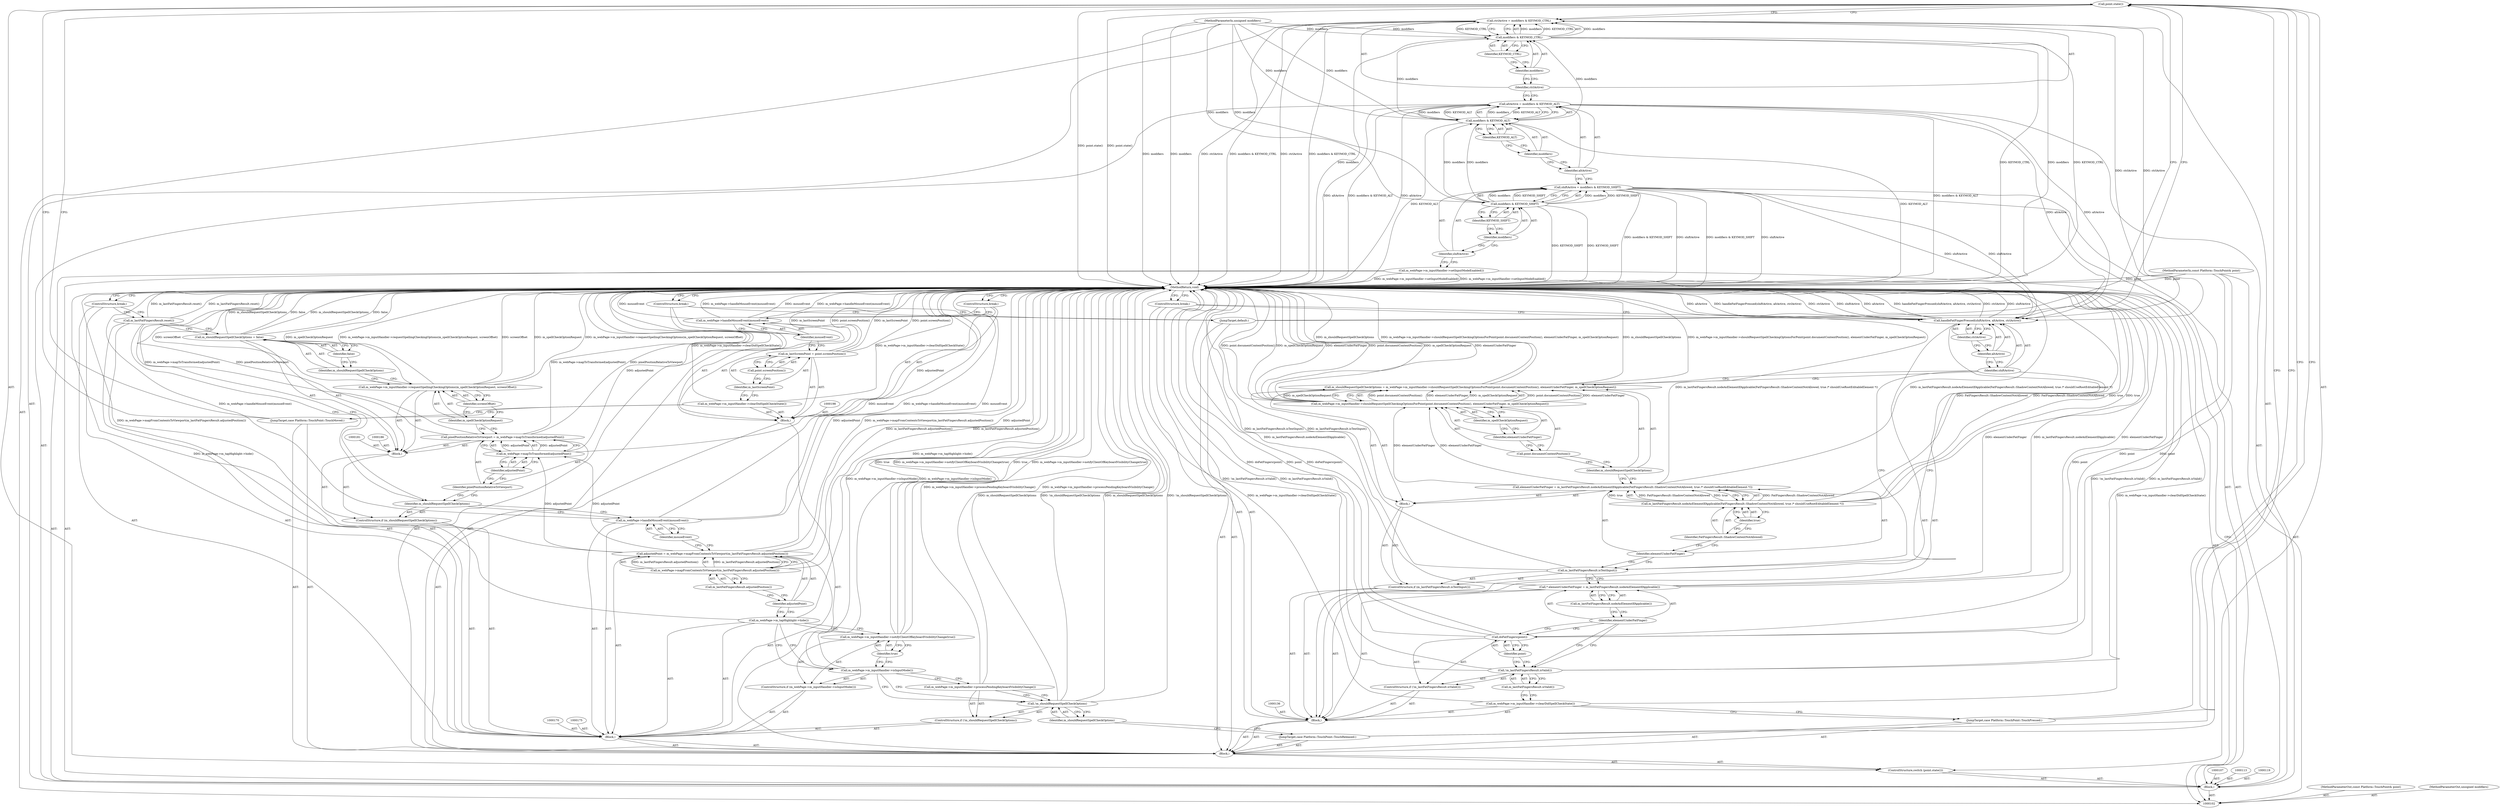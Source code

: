 digraph "0_Chrome_d345af9ed62ee5f431be327967f41c3cc3fe936a_6" {
"1000126" [label="(Call,point.state())"];
"1000127" [label="(Block,)"];
"1000125" [label="(ControlStructure,switch (point.state()))"];
"1000128" [label="(JumpTarget,case Platform::TouchPoint::TouchPressed:)"];
"1000130" [label="(Call,m_webPage->m_inputHandler->clearDidSpellCheckState())"];
"1000131" [label="(ControlStructure,if (!m_lastFatFingersResult.isValid()))"];
"1000132" [label="(Call,!m_lastFatFingersResult.isValid())"];
"1000133" [label="(Call,m_lastFatFingersResult.isValid())"];
"1000134" [label="(Call,doFatFingers(point))"];
"1000135" [label="(Identifier,point)"];
"1000129" [label="(Block,)"];
"1000137" [label="(Call,* elementUnderFatFinger = m_lastFatFingersResult.nodeAsElementIfApplicable())"];
"1000138" [label="(Identifier,elementUnderFatFinger)"];
"1000139" [label="(Call,m_lastFatFingersResult.nodeAsElementIfApplicable())"];
"1000207" [label="(MethodReturn,void)"];
"1000103" [label="(MethodParameterIn,const Platform::TouchPoint& point)"];
"1000310" [label="(MethodParameterOut,const Platform::TouchPoint& point)"];
"1000104" [label="(MethodParameterIn,unsigned modifiers)"];
"1000311" [label="(MethodParameterOut,unsigned modifiers)"];
"1000140" [label="(ControlStructure,if (m_lastFatFingersResult.isTextInput()))"];
"1000141" [label="(Call,m_lastFatFingersResult.isTextInput())"];
"1000142" [label="(Block,)"];
"1000147" [label="(Identifier,true)"];
"1000143" [label="(Call,elementUnderFatFinger = m_lastFatFingersResult.nodeAsElementIfApplicable(FatFingersResult::ShadowContentNotAllowed, true /* shouldUseRootEditableElement */))"];
"1000144" [label="(Identifier,elementUnderFatFinger)"];
"1000145" [label="(Call,m_lastFatFingersResult.nodeAsElementIfApplicable(FatFingersResult::ShadowContentNotAllowed, true /* shouldUseRootEditableElement */))"];
"1000146" [label="(Identifier,FatFingersResult::ShadowContentNotAllowed)"];
"1000151" [label="(Call,point.documentContentPosition())"];
"1000152" [label="(Identifier,elementUnderFatFinger)"];
"1000148" [label="(Call,m_shouldRequestSpellCheckOptions = m_webPage->m_inputHandler->shouldRequestSpellCheckingOptionsForPoint(point.documentContentPosition(), elementUnderFatFinger, m_spellCheckOptionRequest))"];
"1000149" [label="(Identifier,m_shouldRequestSpellCheckOptions)"];
"1000153" [label="(Identifier,m_spellCheckOptionRequest)"];
"1000150" [label="(Call,m_webPage->m_inputHandler->shouldRequestSpellCheckingOptionsForPoint(point.documentContentPosition(), elementUnderFatFinger, m_spellCheckOptionRequest))"];
"1000154" [label="(Call,handleFatFingerPressed(shiftActive, altActive, ctrlActive))"];
"1000155" [label="(Identifier,shiftActive)"];
"1000156" [label="(Identifier,altActive)"];
"1000157" [label="(Identifier,ctrlActive)"];
"1000158" [label="(ControlStructure,break;)"];
"1000159" [label="(JumpTarget,case Platform::TouchPoint::TouchReleased:)"];
"1000105" [label="(Block,)"];
"1000161" [label="(ControlStructure,if (!m_shouldRequestSpellCheckOptions))"];
"1000162" [label="(Call,!m_shouldRequestSpellCheckOptions)"];
"1000163" [label="(Identifier,m_shouldRequestSpellCheckOptions)"];
"1000164" [label="(Call,m_webPage->m_inputHandler->processPendingKeyboardVisibilityChange())"];
"1000165" [label="(ControlStructure,if (m_webPage->m_inputHandler->isInputMode()))"];
"1000166" [label="(Call,m_webPage->m_inputHandler->isInputMode())"];
"1000167" [label="(Call,m_webPage->m_inputHandler->notifyClientOfKeyboardVisibilityChange(true))"];
"1000168" [label="(Identifier,true)"];
"1000169" [label="(Call,m_webPage->m_tapHighlight->hide())"];
"1000171" [label="(Call,adjustedPoint = m_webPage->mapFromContentsToViewport(m_lastFatFingersResult.adjustedPosition()))"];
"1000172" [label="(Identifier,adjustedPoint)"];
"1000173" [label="(Call,m_webPage->mapFromContentsToViewport(m_lastFatFingersResult.adjustedPosition()))"];
"1000174" [label="(Call,m_lastFatFingersResult.adjustedPosition())"];
"1000106" [label="(Call,m_webPage->m_inputHandler->setInputModeEnabled())"];
"1000160" [label="(Block,)"];
"1000176" [label="(Call,m_webPage->handleMouseEvent(mouseEvent))"];
"1000177" [label="(Identifier,mouseEvent)"];
"1000178" [label="(ControlStructure,if (m_shouldRequestSpellCheckOptions))"];
"1000179" [label="(Identifier,m_shouldRequestSpellCheckOptions)"];
"1000182" [label="(Call,pixelPositionRelativeToViewport = m_webPage->mapToTransformed(adjustedPoint))"];
"1000183" [label="(Identifier,pixelPositionRelativeToViewport)"];
"1000184" [label="(Call,m_webPage->mapToTransformed(adjustedPoint))"];
"1000185" [label="(Identifier,adjustedPoint)"];
"1000180" [label="(Block,)"];
"1000189" [label="(Identifier,screenOffset)"];
"1000187" [label="(Call,m_webPage->m_inputHandler->requestSpellingCheckingOptions(m_spellCheckOptionRequest, screenOffset))"];
"1000188" [label="(Identifier,m_spellCheckOptionRequest)"];
"1000190" [label="(Call,m_shouldRequestSpellCheckOptions = false)"];
"1000191" [label="(Identifier,m_shouldRequestSpellCheckOptions)"];
"1000192" [label="(Identifier,false)"];
"1000193" [label="(Call,m_lastFatFingersResult.reset())"];
"1000194" [label="(ControlStructure,break;)"];
"1000195" [label="(JumpTarget,case Platform::TouchPoint::TouchMoved:)"];
"1000197" [label="(Call,m_webPage->m_inputHandler->clearDidSpellCheckState())"];
"1000196" [label="(Block,)"];
"1000199" [label="(Call,m_lastScreenPoint = point.screenPosition())"];
"1000200" [label="(Identifier,m_lastScreenPoint)"];
"1000201" [label="(Call,point.screenPosition())"];
"1000110" [label="(Call,modifiers & KEYMOD_SHIFT)"];
"1000111" [label="(Identifier,modifiers)"];
"1000112" [label="(Identifier,KEYMOD_SHIFT)"];
"1000108" [label="(Call,shiftActive = modifiers & KEYMOD_SHIFT)"];
"1000109" [label="(Identifier,shiftActive)"];
"1000202" [label="(Call,m_webPage->handleMouseEvent(mouseEvent))"];
"1000203" [label="(Identifier,mouseEvent)"];
"1000204" [label="(ControlStructure,break;)"];
"1000205" [label="(JumpTarget,default:)"];
"1000206" [label="(ControlStructure,break;)"];
"1000114" [label="(Call,altActive = modifiers & KEYMOD_ALT)"];
"1000115" [label="(Identifier,altActive)"];
"1000116" [label="(Call,modifiers & KEYMOD_ALT)"];
"1000117" [label="(Identifier,modifiers)"];
"1000118" [label="(Identifier,KEYMOD_ALT)"];
"1000120" [label="(Call,ctrlActive = modifiers & KEYMOD_CTRL)"];
"1000121" [label="(Identifier,ctrlActive)"];
"1000122" [label="(Call,modifiers & KEYMOD_CTRL)"];
"1000123" [label="(Identifier,modifiers)"];
"1000124" [label="(Identifier,KEYMOD_CTRL)"];
"1000126" -> "1000125"  [label="AST: "];
"1000126" -> "1000120"  [label="CFG: "];
"1000128" -> "1000126"  [label="CFG: "];
"1000159" -> "1000126"  [label="CFG: "];
"1000195" -> "1000126"  [label="CFG: "];
"1000205" -> "1000126"  [label="CFG: "];
"1000126" -> "1000207"  [label="DDG: point.state()"];
"1000127" -> "1000125"  [label="AST: "];
"1000128" -> "1000127"  [label="AST: "];
"1000129" -> "1000127"  [label="AST: "];
"1000159" -> "1000127"  [label="AST: "];
"1000160" -> "1000127"  [label="AST: "];
"1000195" -> "1000127"  [label="AST: "];
"1000196" -> "1000127"  [label="AST: "];
"1000205" -> "1000127"  [label="AST: "];
"1000206" -> "1000127"  [label="AST: "];
"1000125" -> "1000105"  [label="AST: "];
"1000126" -> "1000125"  [label="AST: "];
"1000127" -> "1000125"  [label="AST: "];
"1000128" -> "1000127"  [label="AST: "];
"1000128" -> "1000126"  [label="CFG: "];
"1000130" -> "1000128"  [label="CFG: "];
"1000130" -> "1000129"  [label="AST: "];
"1000130" -> "1000128"  [label="CFG: "];
"1000133" -> "1000130"  [label="CFG: "];
"1000130" -> "1000207"  [label="DDG: m_webPage->m_inputHandler->clearDidSpellCheckState()"];
"1000131" -> "1000129"  [label="AST: "];
"1000132" -> "1000131"  [label="AST: "];
"1000134" -> "1000131"  [label="AST: "];
"1000132" -> "1000131"  [label="AST: "];
"1000132" -> "1000133"  [label="CFG: "];
"1000133" -> "1000132"  [label="AST: "];
"1000135" -> "1000132"  [label="CFG: "];
"1000138" -> "1000132"  [label="CFG: "];
"1000132" -> "1000207"  [label="DDG: !m_lastFatFingersResult.isValid()"];
"1000132" -> "1000207"  [label="DDG: m_lastFatFingersResult.isValid()"];
"1000133" -> "1000132"  [label="AST: "];
"1000133" -> "1000130"  [label="CFG: "];
"1000132" -> "1000133"  [label="CFG: "];
"1000134" -> "1000131"  [label="AST: "];
"1000134" -> "1000135"  [label="CFG: "];
"1000135" -> "1000134"  [label="AST: "];
"1000138" -> "1000134"  [label="CFG: "];
"1000134" -> "1000207"  [label="DDG: doFatFingers(point)"];
"1000134" -> "1000207"  [label="DDG: point"];
"1000103" -> "1000134"  [label="DDG: point"];
"1000135" -> "1000134"  [label="AST: "];
"1000135" -> "1000132"  [label="CFG: "];
"1000134" -> "1000135"  [label="CFG: "];
"1000129" -> "1000127"  [label="AST: "];
"1000130" -> "1000129"  [label="AST: "];
"1000131" -> "1000129"  [label="AST: "];
"1000136" -> "1000129"  [label="AST: "];
"1000137" -> "1000129"  [label="AST: "];
"1000140" -> "1000129"  [label="AST: "];
"1000154" -> "1000129"  [label="AST: "];
"1000158" -> "1000129"  [label="AST: "];
"1000137" -> "1000129"  [label="AST: "];
"1000137" -> "1000139"  [label="CFG: "];
"1000138" -> "1000137"  [label="AST: "];
"1000139" -> "1000137"  [label="AST: "];
"1000141" -> "1000137"  [label="CFG: "];
"1000137" -> "1000207"  [label="DDG: m_lastFatFingersResult.nodeAsElementIfApplicable()"];
"1000137" -> "1000207"  [label="DDG: elementUnderFatFinger"];
"1000138" -> "1000137"  [label="AST: "];
"1000138" -> "1000134"  [label="CFG: "];
"1000138" -> "1000132"  [label="CFG: "];
"1000139" -> "1000138"  [label="CFG: "];
"1000139" -> "1000137"  [label="AST: "];
"1000139" -> "1000138"  [label="CFG: "];
"1000137" -> "1000139"  [label="CFG: "];
"1000207" -> "1000102"  [label="AST: "];
"1000207" -> "1000158"  [label="CFG: "];
"1000207" -> "1000194"  [label="CFG: "];
"1000207" -> "1000204"  [label="CFG: "];
"1000207" -> "1000206"  [label="CFG: "];
"1000199" -> "1000207"  [label="DDG: point.screenPosition()"];
"1000199" -> "1000207"  [label="DDG: m_lastScreenPoint"];
"1000184" -> "1000207"  [label="DDG: adjustedPoint"];
"1000150" -> "1000207"  [label="DDG: point.documentContentPosition()"];
"1000150" -> "1000207"  [label="DDG: m_spellCheckOptionRequest"];
"1000150" -> "1000207"  [label="DDG: elementUnderFatFinger"];
"1000104" -> "1000207"  [label="DDG: modifiers"];
"1000116" -> "1000207"  [label="DDG: KEYMOD_ALT"];
"1000154" -> "1000207"  [label="DDG: handleFatFingerPressed(shiftActive, altActive, ctrlActive)"];
"1000154" -> "1000207"  [label="DDG: ctrlActive"];
"1000154" -> "1000207"  [label="DDG: shiftActive"];
"1000154" -> "1000207"  [label="DDG: altActive"];
"1000187" -> "1000207"  [label="DDG: m_spellCheckOptionRequest"];
"1000187" -> "1000207"  [label="DDG: m_webPage->m_inputHandler->requestSpellingCheckingOptions(m_spellCheckOptionRequest, screenOffset)"];
"1000187" -> "1000207"  [label="DDG: screenOffset"];
"1000167" -> "1000207"  [label="DDG: true"];
"1000167" -> "1000207"  [label="DDG: m_webPage->m_inputHandler->notifyClientOfKeyboardVisibilityChange(true)"];
"1000130" -> "1000207"  [label="DDG: m_webPage->m_inputHandler->clearDidSpellCheckState()"];
"1000164" -> "1000207"  [label="DDG: m_webPage->m_inputHandler->processPendingKeyboardVisibilityChange()"];
"1000126" -> "1000207"  [label="DDG: point.state()"];
"1000171" -> "1000207"  [label="DDG: adjustedPoint"];
"1000171" -> "1000207"  [label="DDG: m_webPage->mapFromContentsToViewport(m_lastFatFingersResult.adjustedPosition())"];
"1000169" -> "1000207"  [label="DDG: m_webPage->m_tapHighlight->hide()"];
"1000122" -> "1000207"  [label="DDG: modifiers"];
"1000122" -> "1000207"  [label="DDG: KEYMOD_CTRL"];
"1000132" -> "1000207"  [label="DDG: !m_lastFatFingersResult.isValid()"];
"1000132" -> "1000207"  [label="DDG: m_lastFatFingersResult.isValid()"];
"1000141" -> "1000207"  [label="DDG: m_lastFatFingersResult.isTextInput()"];
"1000137" -> "1000207"  [label="DDG: m_lastFatFingersResult.nodeAsElementIfApplicable()"];
"1000137" -> "1000207"  [label="DDG: elementUnderFatFinger"];
"1000166" -> "1000207"  [label="DDG: m_webPage->m_inputHandler->isInputMode()"];
"1000182" -> "1000207"  [label="DDG: m_webPage->mapToTransformed(adjustedPoint)"];
"1000182" -> "1000207"  [label="DDG: pixelPositionRelativeToViewport"];
"1000103" -> "1000207"  [label="DDG: point"];
"1000134" -> "1000207"  [label="DDG: doFatFingers(point)"];
"1000134" -> "1000207"  [label="DDG: point"];
"1000190" -> "1000207"  [label="DDG: m_shouldRequestSpellCheckOptions"];
"1000190" -> "1000207"  [label="DDG: false"];
"1000202" -> "1000207"  [label="DDG: mouseEvent"];
"1000202" -> "1000207"  [label="DDG: m_webPage->handleMouseEvent(mouseEvent)"];
"1000114" -> "1000207"  [label="DDG: altActive"];
"1000114" -> "1000207"  [label="DDG: modifiers & KEYMOD_ALT"];
"1000120" -> "1000207"  [label="DDG: ctrlActive"];
"1000120" -> "1000207"  [label="DDG: modifiers & KEYMOD_CTRL"];
"1000148" -> "1000207"  [label="DDG: m_shouldRequestSpellCheckOptions"];
"1000148" -> "1000207"  [label="DDG: m_webPage->m_inputHandler->shouldRequestSpellCheckingOptionsForPoint(point.documentContentPosition(), elementUnderFatFinger, m_spellCheckOptionRequest)"];
"1000176" -> "1000207"  [label="DDG: m_webPage->handleMouseEvent(mouseEvent)"];
"1000176" -> "1000207"  [label="DDG: mouseEvent"];
"1000110" -> "1000207"  [label="DDG: KEYMOD_SHIFT"];
"1000197" -> "1000207"  [label="DDG: m_webPage->m_inputHandler->clearDidSpellCheckState()"];
"1000193" -> "1000207"  [label="DDG: m_lastFatFingersResult.reset()"];
"1000108" -> "1000207"  [label="DDG: modifiers & KEYMOD_SHIFT"];
"1000108" -> "1000207"  [label="DDG: shiftActive"];
"1000143" -> "1000207"  [label="DDG: m_lastFatFingersResult.nodeAsElementIfApplicable(FatFingersResult::ShadowContentNotAllowed, true /* shouldUseRootEditableElement */)"];
"1000162" -> "1000207"  [label="DDG: m_shouldRequestSpellCheckOptions"];
"1000162" -> "1000207"  [label="DDG: !m_shouldRequestSpellCheckOptions"];
"1000145" -> "1000207"  [label="DDG: FatFingersResult::ShadowContentNotAllowed"];
"1000145" -> "1000207"  [label="DDG: true"];
"1000173" -> "1000207"  [label="DDG: m_lastFatFingersResult.adjustedPosition()"];
"1000106" -> "1000207"  [label="DDG: m_webPage->m_inputHandler->setInputModeEnabled()"];
"1000103" -> "1000102"  [label="AST: "];
"1000103" -> "1000207"  [label="DDG: point"];
"1000103" -> "1000134"  [label="DDG: point"];
"1000310" -> "1000102"  [label="AST: "];
"1000104" -> "1000102"  [label="AST: "];
"1000104" -> "1000207"  [label="DDG: modifiers"];
"1000104" -> "1000110"  [label="DDG: modifiers"];
"1000104" -> "1000116"  [label="DDG: modifiers"];
"1000104" -> "1000122"  [label="DDG: modifiers"];
"1000311" -> "1000102"  [label="AST: "];
"1000140" -> "1000129"  [label="AST: "];
"1000141" -> "1000140"  [label="AST: "];
"1000142" -> "1000140"  [label="AST: "];
"1000141" -> "1000140"  [label="AST: "];
"1000141" -> "1000137"  [label="CFG: "];
"1000144" -> "1000141"  [label="CFG: "];
"1000155" -> "1000141"  [label="CFG: "];
"1000141" -> "1000207"  [label="DDG: m_lastFatFingersResult.isTextInput()"];
"1000142" -> "1000140"  [label="AST: "];
"1000143" -> "1000142"  [label="AST: "];
"1000148" -> "1000142"  [label="AST: "];
"1000147" -> "1000145"  [label="AST: "];
"1000147" -> "1000146"  [label="CFG: "];
"1000145" -> "1000147"  [label="CFG: "];
"1000143" -> "1000142"  [label="AST: "];
"1000143" -> "1000145"  [label="CFG: "];
"1000144" -> "1000143"  [label="AST: "];
"1000145" -> "1000143"  [label="AST: "];
"1000149" -> "1000143"  [label="CFG: "];
"1000143" -> "1000207"  [label="DDG: m_lastFatFingersResult.nodeAsElementIfApplicable(FatFingersResult::ShadowContentNotAllowed, true /* shouldUseRootEditableElement */)"];
"1000145" -> "1000143"  [label="DDG: FatFingersResult::ShadowContentNotAllowed"];
"1000145" -> "1000143"  [label="DDG: true"];
"1000143" -> "1000150"  [label="DDG: elementUnderFatFinger"];
"1000144" -> "1000143"  [label="AST: "];
"1000144" -> "1000141"  [label="CFG: "];
"1000146" -> "1000144"  [label="CFG: "];
"1000145" -> "1000143"  [label="AST: "];
"1000145" -> "1000147"  [label="CFG: "];
"1000146" -> "1000145"  [label="AST: "];
"1000147" -> "1000145"  [label="AST: "];
"1000143" -> "1000145"  [label="CFG: "];
"1000145" -> "1000207"  [label="DDG: FatFingersResult::ShadowContentNotAllowed"];
"1000145" -> "1000207"  [label="DDG: true"];
"1000145" -> "1000143"  [label="DDG: FatFingersResult::ShadowContentNotAllowed"];
"1000145" -> "1000143"  [label="DDG: true"];
"1000146" -> "1000145"  [label="AST: "];
"1000146" -> "1000144"  [label="CFG: "];
"1000147" -> "1000146"  [label="CFG: "];
"1000151" -> "1000150"  [label="AST: "];
"1000151" -> "1000149"  [label="CFG: "];
"1000152" -> "1000151"  [label="CFG: "];
"1000152" -> "1000150"  [label="AST: "];
"1000152" -> "1000151"  [label="CFG: "];
"1000153" -> "1000152"  [label="CFG: "];
"1000148" -> "1000142"  [label="AST: "];
"1000148" -> "1000150"  [label="CFG: "];
"1000149" -> "1000148"  [label="AST: "];
"1000150" -> "1000148"  [label="AST: "];
"1000155" -> "1000148"  [label="CFG: "];
"1000148" -> "1000207"  [label="DDG: m_shouldRequestSpellCheckOptions"];
"1000148" -> "1000207"  [label="DDG: m_webPage->m_inputHandler->shouldRequestSpellCheckingOptionsForPoint(point.documentContentPosition(), elementUnderFatFinger, m_spellCheckOptionRequest)"];
"1000150" -> "1000148"  [label="DDG: point.documentContentPosition()"];
"1000150" -> "1000148"  [label="DDG: elementUnderFatFinger"];
"1000150" -> "1000148"  [label="DDG: m_spellCheckOptionRequest"];
"1000149" -> "1000148"  [label="AST: "];
"1000149" -> "1000143"  [label="CFG: "];
"1000151" -> "1000149"  [label="CFG: "];
"1000153" -> "1000150"  [label="AST: "];
"1000153" -> "1000152"  [label="CFG: "];
"1000150" -> "1000153"  [label="CFG: "];
"1000150" -> "1000148"  [label="AST: "];
"1000150" -> "1000153"  [label="CFG: "];
"1000151" -> "1000150"  [label="AST: "];
"1000152" -> "1000150"  [label="AST: "];
"1000153" -> "1000150"  [label="AST: "];
"1000148" -> "1000150"  [label="CFG: "];
"1000150" -> "1000207"  [label="DDG: point.documentContentPosition()"];
"1000150" -> "1000207"  [label="DDG: m_spellCheckOptionRequest"];
"1000150" -> "1000207"  [label="DDG: elementUnderFatFinger"];
"1000150" -> "1000148"  [label="DDG: point.documentContentPosition()"];
"1000150" -> "1000148"  [label="DDG: elementUnderFatFinger"];
"1000150" -> "1000148"  [label="DDG: m_spellCheckOptionRequest"];
"1000143" -> "1000150"  [label="DDG: elementUnderFatFinger"];
"1000154" -> "1000129"  [label="AST: "];
"1000154" -> "1000157"  [label="CFG: "];
"1000155" -> "1000154"  [label="AST: "];
"1000156" -> "1000154"  [label="AST: "];
"1000157" -> "1000154"  [label="AST: "];
"1000158" -> "1000154"  [label="CFG: "];
"1000154" -> "1000207"  [label="DDG: handleFatFingerPressed(shiftActive, altActive, ctrlActive)"];
"1000154" -> "1000207"  [label="DDG: ctrlActive"];
"1000154" -> "1000207"  [label="DDG: shiftActive"];
"1000154" -> "1000207"  [label="DDG: altActive"];
"1000108" -> "1000154"  [label="DDG: shiftActive"];
"1000114" -> "1000154"  [label="DDG: altActive"];
"1000120" -> "1000154"  [label="DDG: ctrlActive"];
"1000155" -> "1000154"  [label="AST: "];
"1000155" -> "1000148"  [label="CFG: "];
"1000155" -> "1000141"  [label="CFG: "];
"1000156" -> "1000155"  [label="CFG: "];
"1000156" -> "1000154"  [label="AST: "];
"1000156" -> "1000155"  [label="CFG: "];
"1000157" -> "1000156"  [label="CFG: "];
"1000157" -> "1000154"  [label="AST: "];
"1000157" -> "1000156"  [label="CFG: "];
"1000154" -> "1000157"  [label="CFG: "];
"1000158" -> "1000129"  [label="AST: "];
"1000158" -> "1000154"  [label="CFG: "];
"1000207" -> "1000158"  [label="CFG: "];
"1000159" -> "1000127"  [label="AST: "];
"1000159" -> "1000126"  [label="CFG: "];
"1000163" -> "1000159"  [label="CFG: "];
"1000105" -> "1000102"  [label="AST: "];
"1000106" -> "1000105"  [label="AST: "];
"1000107" -> "1000105"  [label="AST: "];
"1000108" -> "1000105"  [label="AST: "];
"1000113" -> "1000105"  [label="AST: "];
"1000114" -> "1000105"  [label="AST: "];
"1000119" -> "1000105"  [label="AST: "];
"1000120" -> "1000105"  [label="AST: "];
"1000125" -> "1000105"  [label="AST: "];
"1000161" -> "1000160"  [label="AST: "];
"1000162" -> "1000161"  [label="AST: "];
"1000164" -> "1000161"  [label="AST: "];
"1000162" -> "1000161"  [label="AST: "];
"1000162" -> "1000163"  [label="CFG: "];
"1000163" -> "1000162"  [label="AST: "];
"1000164" -> "1000162"  [label="CFG: "];
"1000166" -> "1000162"  [label="CFG: "];
"1000162" -> "1000207"  [label="DDG: m_shouldRequestSpellCheckOptions"];
"1000162" -> "1000207"  [label="DDG: !m_shouldRequestSpellCheckOptions"];
"1000163" -> "1000162"  [label="AST: "];
"1000163" -> "1000159"  [label="CFG: "];
"1000162" -> "1000163"  [label="CFG: "];
"1000164" -> "1000161"  [label="AST: "];
"1000164" -> "1000162"  [label="CFG: "];
"1000166" -> "1000164"  [label="CFG: "];
"1000164" -> "1000207"  [label="DDG: m_webPage->m_inputHandler->processPendingKeyboardVisibilityChange()"];
"1000165" -> "1000160"  [label="AST: "];
"1000166" -> "1000165"  [label="AST: "];
"1000167" -> "1000165"  [label="AST: "];
"1000166" -> "1000165"  [label="AST: "];
"1000166" -> "1000164"  [label="CFG: "];
"1000166" -> "1000162"  [label="CFG: "];
"1000168" -> "1000166"  [label="CFG: "];
"1000169" -> "1000166"  [label="CFG: "];
"1000166" -> "1000207"  [label="DDG: m_webPage->m_inputHandler->isInputMode()"];
"1000167" -> "1000165"  [label="AST: "];
"1000167" -> "1000168"  [label="CFG: "];
"1000168" -> "1000167"  [label="AST: "];
"1000169" -> "1000167"  [label="CFG: "];
"1000167" -> "1000207"  [label="DDG: true"];
"1000167" -> "1000207"  [label="DDG: m_webPage->m_inputHandler->notifyClientOfKeyboardVisibilityChange(true)"];
"1000168" -> "1000167"  [label="AST: "];
"1000168" -> "1000166"  [label="CFG: "];
"1000167" -> "1000168"  [label="CFG: "];
"1000169" -> "1000160"  [label="AST: "];
"1000169" -> "1000167"  [label="CFG: "];
"1000169" -> "1000166"  [label="CFG: "];
"1000172" -> "1000169"  [label="CFG: "];
"1000169" -> "1000207"  [label="DDG: m_webPage->m_tapHighlight->hide()"];
"1000171" -> "1000160"  [label="AST: "];
"1000171" -> "1000173"  [label="CFG: "];
"1000172" -> "1000171"  [label="AST: "];
"1000173" -> "1000171"  [label="AST: "];
"1000177" -> "1000171"  [label="CFG: "];
"1000171" -> "1000207"  [label="DDG: adjustedPoint"];
"1000171" -> "1000207"  [label="DDG: m_webPage->mapFromContentsToViewport(m_lastFatFingersResult.adjustedPosition())"];
"1000173" -> "1000171"  [label="DDG: m_lastFatFingersResult.adjustedPosition()"];
"1000171" -> "1000184"  [label="DDG: adjustedPoint"];
"1000172" -> "1000171"  [label="AST: "];
"1000172" -> "1000169"  [label="CFG: "];
"1000174" -> "1000172"  [label="CFG: "];
"1000173" -> "1000171"  [label="AST: "];
"1000173" -> "1000174"  [label="CFG: "];
"1000174" -> "1000173"  [label="AST: "];
"1000171" -> "1000173"  [label="CFG: "];
"1000173" -> "1000207"  [label="DDG: m_lastFatFingersResult.adjustedPosition()"];
"1000173" -> "1000171"  [label="DDG: m_lastFatFingersResult.adjustedPosition()"];
"1000174" -> "1000173"  [label="AST: "];
"1000174" -> "1000172"  [label="CFG: "];
"1000173" -> "1000174"  [label="CFG: "];
"1000106" -> "1000105"  [label="AST: "];
"1000106" -> "1000102"  [label="CFG: "];
"1000109" -> "1000106"  [label="CFG: "];
"1000106" -> "1000207"  [label="DDG: m_webPage->m_inputHandler->setInputModeEnabled()"];
"1000160" -> "1000127"  [label="AST: "];
"1000161" -> "1000160"  [label="AST: "];
"1000165" -> "1000160"  [label="AST: "];
"1000169" -> "1000160"  [label="AST: "];
"1000170" -> "1000160"  [label="AST: "];
"1000171" -> "1000160"  [label="AST: "];
"1000175" -> "1000160"  [label="AST: "];
"1000176" -> "1000160"  [label="AST: "];
"1000178" -> "1000160"  [label="AST: "];
"1000193" -> "1000160"  [label="AST: "];
"1000194" -> "1000160"  [label="AST: "];
"1000176" -> "1000160"  [label="AST: "];
"1000176" -> "1000177"  [label="CFG: "];
"1000177" -> "1000176"  [label="AST: "];
"1000179" -> "1000176"  [label="CFG: "];
"1000176" -> "1000207"  [label="DDG: m_webPage->handleMouseEvent(mouseEvent)"];
"1000176" -> "1000207"  [label="DDG: mouseEvent"];
"1000177" -> "1000176"  [label="AST: "];
"1000177" -> "1000171"  [label="CFG: "];
"1000176" -> "1000177"  [label="CFG: "];
"1000178" -> "1000160"  [label="AST: "];
"1000179" -> "1000178"  [label="AST: "];
"1000180" -> "1000178"  [label="AST: "];
"1000179" -> "1000178"  [label="AST: "];
"1000179" -> "1000176"  [label="CFG: "];
"1000183" -> "1000179"  [label="CFG: "];
"1000193" -> "1000179"  [label="CFG: "];
"1000182" -> "1000180"  [label="AST: "];
"1000182" -> "1000184"  [label="CFG: "];
"1000183" -> "1000182"  [label="AST: "];
"1000184" -> "1000182"  [label="AST: "];
"1000188" -> "1000182"  [label="CFG: "];
"1000182" -> "1000207"  [label="DDG: m_webPage->mapToTransformed(adjustedPoint)"];
"1000182" -> "1000207"  [label="DDG: pixelPositionRelativeToViewport"];
"1000184" -> "1000182"  [label="DDG: adjustedPoint"];
"1000183" -> "1000182"  [label="AST: "];
"1000183" -> "1000179"  [label="CFG: "];
"1000185" -> "1000183"  [label="CFG: "];
"1000184" -> "1000182"  [label="AST: "];
"1000184" -> "1000185"  [label="CFG: "];
"1000185" -> "1000184"  [label="AST: "];
"1000182" -> "1000184"  [label="CFG: "];
"1000184" -> "1000207"  [label="DDG: adjustedPoint"];
"1000184" -> "1000182"  [label="DDG: adjustedPoint"];
"1000171" -> "1000184"  [label="DDG: adjustedPoint"];
"1000185" -> "1000184"  [label="AST: "];
"1000185" -> "1000183"  [label="CFG: "];
"1000184" -> "1000185"  [label="CFG: "];
"1000180" -> "1000178"  [label="AST: "];
"1000181" -> "1000180"  [label="AST: "];
"1000182" -> "1000180"  [label="AST: "];
"1000186" -> "1000180"  [label="AST: "];
"1000187" -> "1000180"  [label="AST: "];
"1000190" -> "1000180"  [label="AST: "];
"1000189" -> "1000187"  [label="AST: "];
"1000189" -> "1000188"  [label="CFG: "];
"1000187" -> "1000189"  [label="CFG: "];
"1000187" -> "1000180"  [label="AST: "];
"1000187" -> "1000189"  [label="CFG: "];
"1000188" -> "1000187"  [label="AST: "];
"1000189" -> "1000187"  [label="AST: "];
"1000191" -> "1000187"  [label="CFG: "];
"1000187" -> "1000207"  [label="DDG: m_spellCheckOptionRequest"];
"1000187" -> "1000207"  [label="DDG: m_webPage->m_inputHandler->requestSpellingCheckingOptions(m_spellCheckOptionRequest, screenOffset)"];
"1000187" -> "1000207"  [label="DDG: screenOffset"];
"1000188" -> "1000187"  [label="AST: "];
"1000188" -> "1000182"  [label="CFG: "];
"1000189" -> "1000188"  [label="CFG: "];
"1000190" -> "1000180"  [label="AST: "];
"1000190" -> "1000192"  [label="CFG: "];
"1000191" -> "1000190"  [label="AST: "];
"1000192" -> "1000190"  [label="AST: "];
"1000193" -> "1000190"  [label="CFG: "];
"1000190" -> "1000207"  [label="DDG: m_shouldRequestSpellCheckOptions"];
"1000190" -> "1000207"  [label="DDG: false"];
"1000191" -> "1000190"  [label="AST: "];
"1000191" -> "1000187"  [label="CFG: "];
"1000192" -> "1000191"  [label="CFG: "];
"1000192" -> "1000190"  [label="AST: "];
"1000192" -> "1000191"  [label="CFG: "];
"1000190" -> "1000192"  [label="CFG: "];
"1000193" -> "1000160"  [label="AST: "];
"1000193" -> "1000190"  [label="CFG: "];
"1000193" -> "1000179"  [label="CFG: "];
"1000194" -> "1000193"  [label="CFG: "];
"1000193" -> "1000207"  [label="DDG: m_lastFatFingersResult.reset()"];
"1000194" -> "1000160"  [label="AST: "];
"1000194" -> "1000193"  [label="CFG: "];
"1000207" -> "1000194"  [label="CFG: "];
"1000195" -> "1000127"  [label="AST: "];
"1000195" -> "1000126"  [label="CFG: "];
"1000197" -> "1000195"  [label="CFG: "];
"1000197" -> "1000196"  [label="AST: "];
"1000197" -> "1000195"  [label="CFG: "];
"1000200" -> "1000197"  [label="CFG: "];
"1000197" -> "1000207"  [label="DDG: m_webPage->m_inputHandler->clearDidSpellCheckState()"];
"1000196" -> "1000127"  [label="AST: "];
"1000197" -> "1000196"  [label="AST: "];
"1000198" -> "1000196"  [label="AST: "];
"1000199" -> "1000196"  [label="AST: "];
"1000202" -> "1000196"  [label="AST: "];
"1000204" -> "1000196"  [label="AST: "];
"1000199" -> "1000196"  [label="AST: "];
"1000199" -> "1000201"  [label="CFG: "];
"1000200" -> "1000199"  [label="AST: "];
"1000201" -> "1000199"  [label="AST: "];
"1000203" -> "1000199"  [label="CFG: "];
"1000199" -> "1000207"  [label="DDG: point.screenPosition()"];
"1000199" -> "1000207"  [label="DDG: m_lastScreenPoint"];
"1000200" -> "1000199"  [label="AST: "];
"1000200" -> "1000197"  [label="CFG: "];
"1000201" -> "1000200"  [label="CFG: "];
"1000201" -> "1000199"  [label="AST: "];
"1000201" -> "1000200"  [label="CFG: "];
"1000199" -> "1000201"  [label="CFG: "];
"1000110" -> "1000108"  [label="AST: "];
"1000110" -> "1000112"  [label="CFG: "];
"1000111" -> "1000110"  [label="AST: "];
"1000112" -> "1000110"  [label="AST: "];
"1000108" -> "1000110"  [label="CFG: "];
"1000110" -> "1000207"  [label="DDG: KEYMOD_SHIFT"];
"1000110" -> "1000108"  [label="DDG: modifiers"];
"1000110" -> "1000108"  [label="DDG: KEYMOD_SHIFT"];
"1000104" -> "1000110"  [label="DDG: modifiers"];
"1000110" -> "1000116"  [label="DDG: modifiers"];
"1000111" -> "1000110"  [label="AST: "];
"1000111" -> "1000109"  [label="CFG: "];
"1000112" -> "1000111"  [label="CFG: "];
"1000112" -> "1000110"  [label="AST: "];
"1000112" -> "1000111"  [label="CFG: "];
"1000110" -> "1000112"  [label="CFG: "];
"1000108" -> "1000105"  [label="AST: "];
"1000108" -> "1000110"  [label="CFG: "];
"1000109" -> "1000108"  [label="AST: "];
"1000110" -> "1000108"  [label="AST: "];
"1000115" -> "1000108"  [label="CFG: "];
"1000108" -> "1000207"  [label="DDG: modifiers & KEYMOD_SHIFT"];
"1000108" -> "1000207"  [label="DDG: shiftActive"];
"1000110" -> "1000108"  [label="DDG: modifiers"];
"1000110" -> "1000108"  [label="DDG: KEYMOD_SHIFT"];
"1000108" -> "1000154"  [label="DDG: shiftActive"];
"1000109" -> "1000108"  [label="AST: "];
"1000109" -> "1000106"  [label="CFG: "];
"1000111" -> "1000109"  [label="CFG: "];
"1000202" -> "1000196"  [label="AST: "];
"1000202" -> "1000203"  [label="CFG: "];
"1000203" -> "1000202"  [label="AST: "];
"1000204" -> "1000202"  [label="CFG: "];
"1000202" -> "1000207"  [label="DDG: mouseEvent"];
"1000202" -> "1000207"  [label="DDG: m_webPage->handleMouseEvent(mouseEvent)"];
"1000203" -> "1000202"  [label="AST: "];
"1000203" -> "1000199"  [label="CFG: "];
"1000202" -> "1000203"  [label="CFG: "];
"1000204" -> "1000196"  [label="AST: "];
"1000204" -> "1000202"  [label="CFG: "];
"1000207" -> "1000204"  [label="CFG: "];
"1000205" -> "1000127"  [label="AST: "];
"1000205" -> "1000126"  [label="CFG: "];
"1000206" -> "1000205"  [label="CFG: "];
"1000206" -> "1000127"  [label="AST: "];
"1000206" -> "1000205"  [label="CFG: "];
"1000207" -> "1000206"  [label="CFG: "];
"1000114" -> "1000105"  [label="AST: "];
"1000114" -> "1000116"  [label="CFG: "];
"1000115" -> "1000114"  [label="AST: "];
"1000116" -> "1000114"  [label="AST: "];
"1000121" -> "1000114"  [label="CFG: "];
"1000114" -> "1000207"  [label="DDG: altActive"];
"1000114" -> "1000207"  [label="DDG: modifiers & KEYMOD_ALT"];
"1000116" -> "1000114"  [label="DDG: modifiers"];
"1000116" -> "1000114"  [label="DDG: KEYMOD_ALT"];
"1000114" -> "1000154"  [label="DDG: altActive"];
"1000115" -> "1000114"  [label="AST: "];
"1000115" -> "1000108"  [label="CFG: "];
"1000117" -> "1000115"  [label="CFG: "];
"1000116" -> "1000114"  [label="AST: "];
"1000116" -> "1000118"  [label="CFG: "];
"1000117" -> "1000116"  [label="AST: "];
"1000118" -> "1000116"  [label="AST: "];
"1000114" -> "1000116"  [label="CFG: "];
"1000116" -> "1000207"  [label="DDG: KEYMOD_ALT"];
"1000116" -> "1000114"  [label="DDG: modifiers"];
"1000116" -> "1000114"  [label="DDG: KEYMOD_ALT"];
"1000110" -> "1000116"  [label="DDG: modifiers"];
"1000104" -> "1000116"  [label="DDG: modifiers"];
"1000116" -> "1000122"  [label="DDG: modifiers"];
"1000117" -> "1000116"  [label="AST: "];
"1000117" -> "1000115"  [label="CFG: "];
"1000118" -> "1000117"  [label="CFG: "];
"1000118" -> "1000116"  [label="AST: "];
"1000118" -> "1000117"  [label="CFG: "];
"1000116" -> "1000118"  [label="CFG: "];
"1000120" -> "1000105"  [label="AST: "];
"1000120" -> "1000122"  [label="CFG: "];
"1000121" -> "1000120"  [label="AST: "];
"1000122" -> "1000120"  [label="AST: "];
"1000126" -> "1000120"  [label="CFG: "];
"1000120" -> "1000207"  [label="DDG: ctrlActive"];
"1000120" -> "1000207"  [label="DDG: modifiers & KEYMOD_CTRL"];
"1000122" -> "1000120"  [label="DDG: modifiers"];
"1000122" -> "1000120"  [label="DDG: KEYMOD_CTRL"];
"1000120" -> "1000154"  [label="DDG: ctrlActive"];
"1000121" -> "1000120"  [label="AST: "];
"1000121" -> "1000114"  [label="CFG: "];
"1000123" -> "1000121"  [label="CFG: "];
"1000122" -> "1000120"  [label="AST: "];
"1000122" -> "1000124"  [label="CFG: "];
"1000123" -> "1000122"  [label="AST: "];
"1000124" -> "1000122"  [label="AST: "];
"1000120" -> "1000122"  [label="CFG: "];
"1000122" -> "1000207"  [label="DDG: modifiers"];
"1000122" -> "1000207"  [label="DDG: KEYMOD_CTRL"];
"1000122" -> "1000120"  [label="DDG: modifiers"];
"1000122" -> "1000120"  [label="DDG: KEYMOD_CTRL"];
"1000116" -> "1000122"  [label="DDG: modifiers"];
"1000104" -> "1000122"  [label="DDG: modifiers"];
"1000123" -> "1000122"  [label="AST: "];
"1000123" -> "1000121"  [label="CFG: "];
"1000124" -> "1000123"  [label="CFG: "];
"1000124" -> "1000122"  [label="AST: "];
"1000124" -> "1000123"  [label="CFG: "];
"1000122" -> "1000124"  [label="CFG: "];
}
